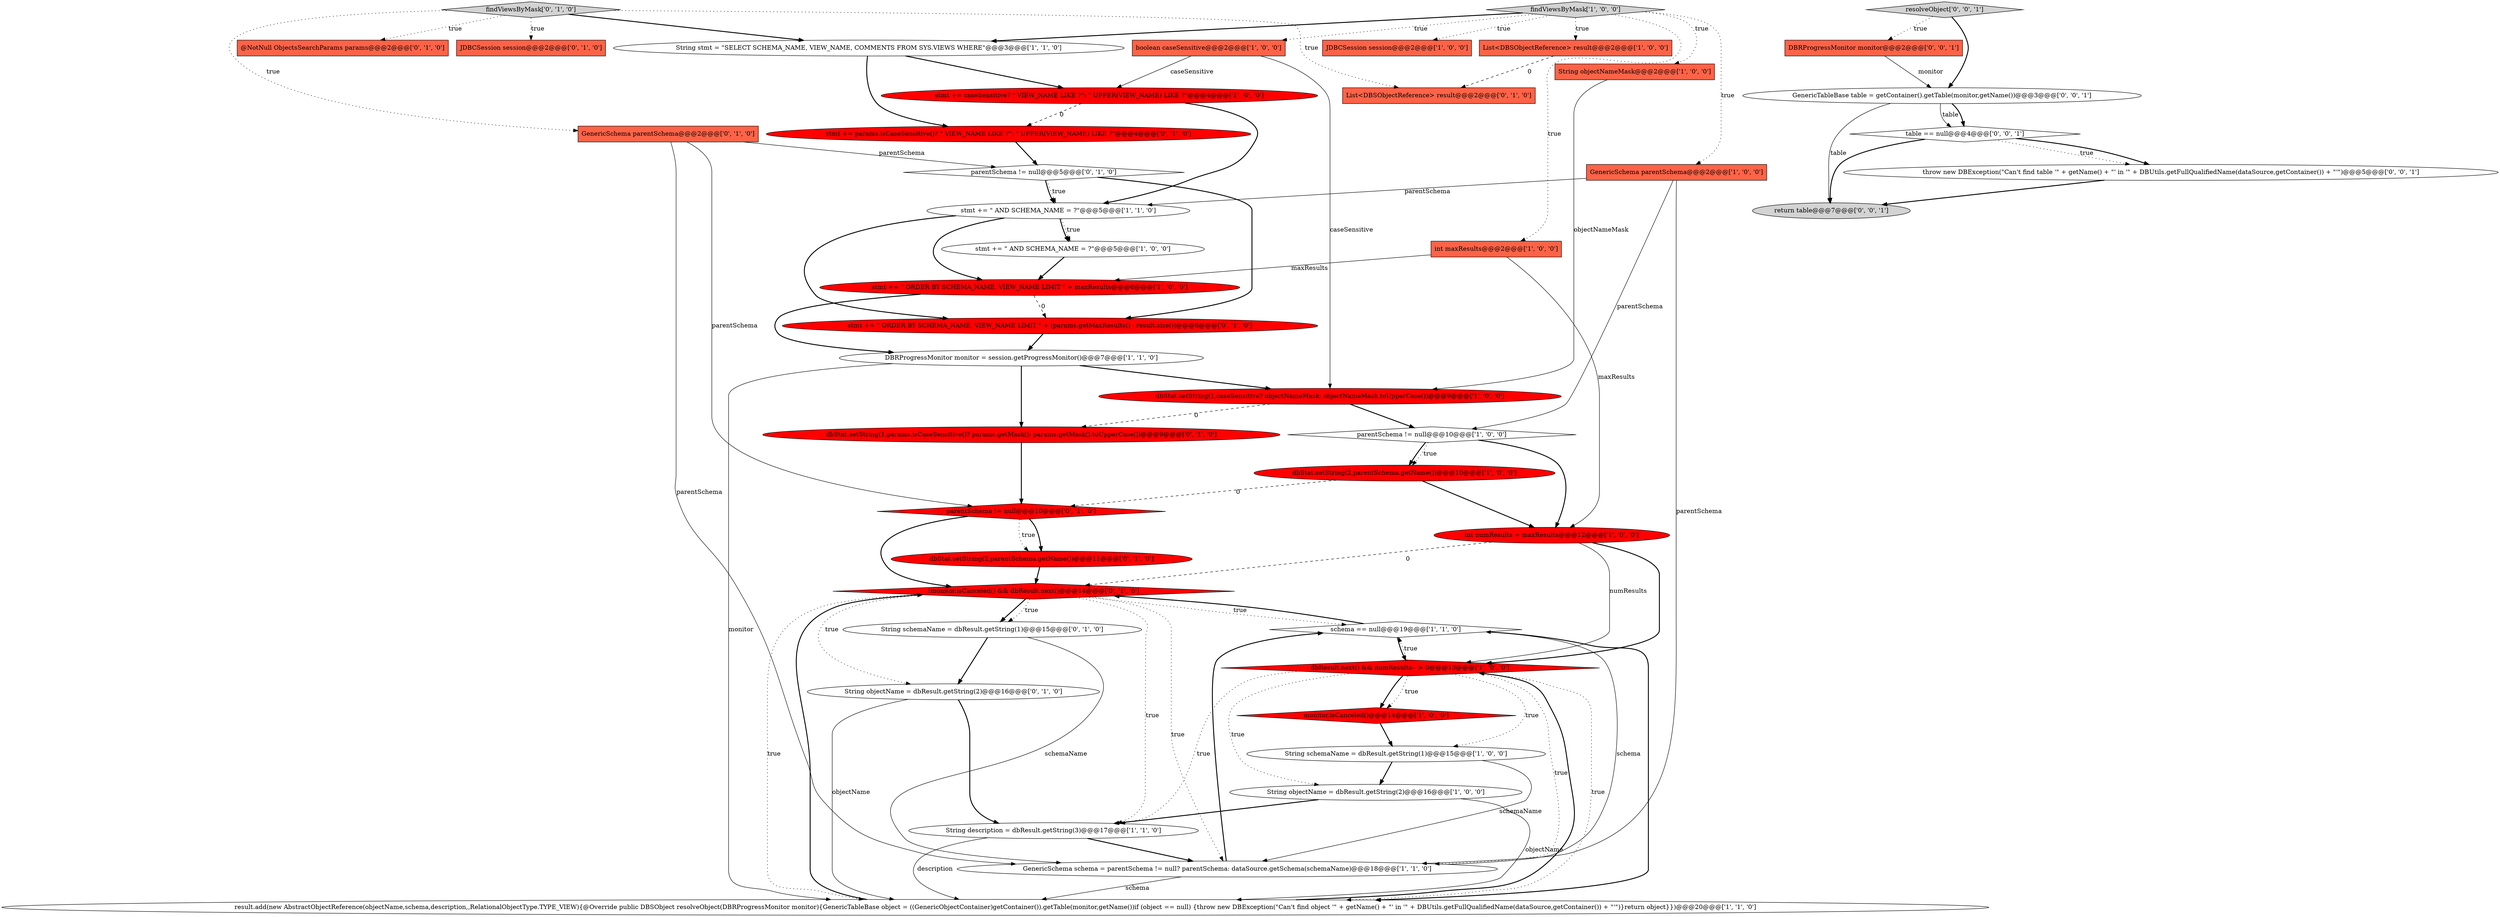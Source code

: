 digraph {
29 [style = filled, label = "dbStat.setString(2,parentSchema.getName())@@@11@@@['0', '1', '0']", fillcolor = red, shape = ellipse image = "AAA1AAABBB2BBB"];
6 [style = filled, label = "dbStat.setString(1,caseSensitive? objectNameMask: objectNameMask.toUpperCase())@@@9@@@['1', '0', '0']", fillcolor = red, shape = ellipse image = "AAA1AAABBB1BBB"];
35 [style = filled, label = "List<DBSObjectReference> result@@@2@@@['0', '1', '0']", fillcolor = tomato, shape = box image = "AAA1AAABBB2BBB"];
38 [style = filled, label = "stmt += params.isCaseSensitive()? \" VIEW_NAME LIKE ?\": \" UPPER(VIEW_NAME) LIKE ?\"@@@4@@@['0', '1', '0']", fillcolor = red, shape = ellipse image = "AAA1AAABBB2BBB"];
20 [style = filled, label = "List<DBSObjectReference> result@@@2@@@['1', '0', '0']", fillcolor = tomato, shape = box image = "AAA1AAABBB1BBB"];
5 [style = filled, label = "stmt += \" AND SCHEMA_NAME = ?\"@@@5@@@['1', '1', '0']", fillcolor = white, shape = ellipse image = "AAA0AAABBB1BBB"];
21 [style = filled, label = "dbResult.next() && numResults-- > 0@@@13@@@['1', '0', '0']", fillcolor = red, shape = diamond image = "AAA1AAABBB1BBB"];
11 [style = filled, label = "String objectNameMask@@@2@@@['1', '0', '0']", fillcolor = tomato, shape = box image = "AAA0AAABBB1BBB"];
9 [style = filled, label = "schema == null@@@19@@@['1', '1', '0']", fillcolor = white, shape = diamond image = "AAA0AAABBB1BBB"];
3 [style = filled, label = "DBRProgressMonitor monitor = session.getProgressMonitor()@@@7@@@['1', '1', '0']", fillcolor = white, shape = ellipse image = "AAA0AAABBB1BBB"];
14 [style = filled, label = "parentSchema != null@@@10@@@['1', '0', '0']", fillcolor = white, shape = diamond image = "AAA0AAABBB1BBB"];
2 [style = filled, label = "boolean caseSensitive@@@2@@@['1', '0', '0']", fillcolor = tomato, shape = box image = "AAA0AAABBB1BBB"];
34 [style = filled, label = "GenericSchema parentSchema@@@2@@@['0', '1', '0']", fillcolor = tomato, shape = box image = "AAA0AAABBB2BBB"];
41 [style = filled, label = "return table@@@7@@@['0', '0', '1']", fillcolor = lightgray, shape = ellipse image = "AAA0AAABBB3BBB"];
39 [style = filled, label = "table == null@@@4@@@['0', '0', '1']", fillcolor = white, shape = diamond image = "AAA0AAABBB3BBB"];
37 [style = filled, label = "dbStat.setString(1,params.isCaseSensitive()? params.getMask(): params.getMask().toUpperCase())@@@9@@@['0', '1', '0']", fillcolor = red, shape = ellipse image = "AAA1AAABBB2BBB"];
19 [style = filled, label = "int maxResults@@@2@@@['1', '0', '0']", fillcolor = tomato, shape = box image = "AAA0AAABBB1BBB"];
44 [style = filled, label = "DBRProgressMonitor monitor@@@2@@@['0', '0', '1']", fillcolor = tomato, shape = box image = "AAA0AAABBB3BBB"];
16 [style = filled, label = "GenericSchema parentSchema@@@2@@@['1', '0', '0']", fillcolor = tomato, shape = box image = "AAA0AAABBB1BBB"];
18 [style = filled, label = "stmt += \" ORDER BY SCHEMA_NAME, VIEW_NAME LIMIT \" + maxResults@@@6@@@['1', '0', '0']", fillcolor = red, shape = ellipse image = "AAA1AAABBB1BBB"];
24 [style = filled, label = "GenericSchema schema = parentSchema != null? parentSchema: dataSource.getSchema(schemaName)@@@18@@@['1', '1', '0']", fillcolor = white, shape = ellipse image = "AAA0AAABBB1BBB"];
13 [style = filled, label = "String stmt = \"SELECT SCHEMA_NAME, VIEW_NAME, COMMENTS FROM SYS.VIEWS WHERE\"@@@3@@@['1', '1', '0']", fillcolor = white, shape = ellipse image = "AAA0AAABBB1BBB"];
7 [style = filled, label = "int numResults = maxResults@@@12@@@['1', '0', '0']", fillcolor = red, shape = ellipse image = "AAA1AAABBB1BBB"];
31 [style = filled, label = "@NotNull ObjectsSearchParams params@@@2@@@['0', '1', '0']", fillcolor = tomato, shape = box image = "AAA0AAABBB2BBB"];
0 [style = filled, label = "String objectName = dbResult.getString(2)@@@16@@@['1', '0', '0']", fillcolor = white, shape = ellipse image = "AAA0AAABBB1BBB"];
1 [style = filled, label = "stmt += \" AND SCHEMA_NAME = ?\"@@@5@@@['1', '0', '0']", fillcolor = white, shape = ellipse image = "AAA0AAABBB1BBB"];
42 [style = filled, label = "resolveObject['0', '0', '1']", fillcolor = lightgray, shape = diamond image = "AAA0AAABBB3BBB"];
23 [style = filled, label = "String schemaName = dbResult.getString(1)@@@15@@@['1', '0', '0']", fillcolor = white, shape = ellipse image = "AAA0AAABBB1BBB"];
17 [style = filled, label = "dbStat.setString(2,parentSchema.getName())@@@10@@@['1', '0', '0']", fillcolor = red, shape = ellipse image = "AAA1AAABBB1BBB"];
32 [style = filled, label = "stmt += \" ORDER BY SCHEMA_NAME, VIEW_NAME LIMIT \" + (params.getMaxResults() - result.size())@@@6@@@['0', '1', '0']", fillcolor = red, shape = ellipse image = "AAA1AAABBB2BBB"];
36 [style = filled, label = "!monitor.isCanceled() && dbResult.next()@@@14@@@['0', '1', '0']", fillcolor = red, shape = diamond image = "AAA1AAABBB2BBB"];
12 [style = filled, label = "stmt += caseSensitive? \" VIEW_NAME LIKE ?\": \" UPPER(VIEW_NAME) LIKE ?\"@@@4@@@['1', '0', '0']", fillcolor = red, shape = ellipse image = "AAA1AAABBB1BBB"];
4 [style = filled, label = "result.add(new AbstractObjectReference(objectName,schema,description,,RelationalObjectType.TYPE_VIEW){@Override public DBSObject resolveObject(DBRProgressMonitor monitor){GenericTableBase object = ((GenericObjectContainer)getContainer()).getTable(monitor,getName())if (object == null) {throw new DBException(\"Can't find object '\" + getName() + \"' in '\" + DBUtils.getFullQualifiedName(dataSource,getContainer()) + \"'\")}return object}})@@@20@@@['1', '1', '0']", fillcolor = white, shape = ellipse image = "AAA0AAABBB1BBB"];
33 [style = filled, label = "String schemaName = dbResult.getString(1)@@@15@@@['0', '1', '0']", fillcolor = white, shape = ellipse image = "AAA0AAABBB2BBB"];
10 [style = filled, label = "monitor.isCanceled()@@@14@@@['1', '0', '0']", fillcolor = red, shape = diamond image = "AAA1AAABBB1BBB"];
27 [style = filled, label = "JDBCSession session@@@2@@@['0', '1', '0']", fillcolor = tomato, shape = box image = "AAA0AAABBB2BBB"];
22 [style = filled, label = "findViewsByMask['1', '0', '0']", fillcolor = lightgray, shape = diamond image = "AAA0AAABBB1BBB"];
26 [style = filled, label = "parentSchema != null@@@5@@@['0', '1', '0']", fillcolor = white, shape = diamond image = "AAA0AAABBB2BBB"];
28 [style = filled, label = "parentSchema != null@@@10@@@['0', '1', '0']", fillcolor = red, shape = diamond image = "AAA1AAABBB2BBB"];
30 [style = filled, label = "String objectName = dbResult.getString(2)@@@16@@@['0', '1', '0']", fillcolor = white, shape = ellipse image = "AAA0AAABBB2BBB"];
8 [style = filled, label = "JDBCSession session@@@2@@@['1', '0', '0']", fillcolor = tomato, shape = box image = "AAA0AAABBB1BBB"];
15 [style = filled, label = "String description = dbResult.getString(3)@@@17@@@['1', '1', '0']", fillcolor = white, shape = ellipse image = "AAA0AAABBB1BBB"];
40 [style = filled, label = "throw new DBException(\"Can't find table '\" + getName() + \"' in '\" + DBUtils.getFullQualifiedName(dataSource,getContainer()) + \"'\")@@@5@@@['0', '0', '1']", fillcolor = white, shape = ellipse image = "AAA0AAABBB3BBB"];
25 [style = filled, label = "findViewsByMask['0', '1', '0']", fillcolor = lightgray, shape = diamond image = "AAA0AAABBB2BBB"];
43 [style = filled, label = "GenericTableBase table = getContainer().getTable(monitor,getName())@@@3@@@['0', '0', '1']", fillcolor = white, shape = ellipse image = "AAA0AAABBB3BBB"];
23->24 [style = solid, label="schemaName"];
12->38 [style = dashed, label="0"];
21->10 [style = bold, label=""];
18->3 [style = bold, label=""];
37->28 [style = bold, label=""];
43->39 [style = solid, label="table"];
12->5 [style = bold, label=""];
21->15 [style = dotted, label="true"];
5->1 [style = dotted, label="true"];
25->35 [style = dotted, label="true"];
16->24 [style = solid, label="parentSchema"];
14->17 [style = bold, label=""];
36->33 [style = bold, label=""];
0->15 [style = bold, label=""];
14->7 [style = bold, label=""];
34->28 [style = solid, label="parentSchema"];
17->28 [style = dashed, label="0"];
20->35 [style = dashed, label="0"];
15->4 [style = solid, label="description"];
43->41 [style = solid, label="table"];
21->24 [style = dotted, label="true"];
21->23 [style = dotted, label="true"];
22->16 [style = dotted, label="true"];
9->21 [style = bold, label=""];
38->26 [style = bold, label=""];
4->36 [style = bold, label=""];
32->3 [style = bold, label=""];
36->24 [style = dotted, label="true"];
22->13 [style = bold, label=""];
18->32 [style = dashed, label="0"];
29->36 [style = bold, label=""];
22->19 [style = dotted, label="true"];
26->32 [style = bold, label=""];
28->36 [style = bold, label=""];
16->14 [style = solid, label="parentSchema"];
21->0 [style = dotted, label="true"];
4->21 [style = bold, label=""];
6->37 [style = dashed, label="0"];
2->12 [style = solid, label="caseSensitive"];
28->29 [style = dotted, label="true"];
5->1 [style = bold, label=""];
13->12 [style = bold, label=""];
21->9 [style = dotted, label="true"];
22->20 [style = dotted, label="true"];
24->4 [style = solid, label="schema"];
19->18 [style = solid, label="maxResults"];
33->30 [style = bold, label=""];
7->21 [style = solid, label="numResults"];
39->40 [style = dotted, label="true"];
3->4 [style = solid, label="monitor"];
39->41 [style = bold, label=""];
30->15 [style = bold, label=""];
28->29 [style = bold, label=""];
3->37 [style = bold, label=""];
42->44 [style = dotted, label="true"];
2->6 [style = solid, label="caseSensitive"];
36->15 [style = dotted, label="true"];
25->31 [style = dotted, label="true"];
3->6 [style = bold, label=""];
5->18 [style = bold, label=""];
21->10 [style = dotted, label="true"];
23->0 [style = bold, label=""];
34->24 [style = solid, label="parentSchema"];
5->32 [style = bold, label=""];
14->17 [style = dotted, label="true"];
10->23 [style = bold, label=""];
39->40 [style = bold, label=""];
0->4 [style = solid, label="objectName"];
16->5 [style = solid, label="parentSchema"];
43->39 [style = bold, label=""];
36->30 [style = dotted, label="true"];
24->9 [style = bold, label=""];
9->36 [style = bold, label=""];
36->33 [style = dotted, label="true"];
42->43 [style = bold, label=""];
25->13 [style = bold, label=""];
26->5 [style = bold, label=""];
25->34 [style = dotted, label="true"];
34->26 [style = solid, label="parentSchema"];
9->4 [style = bold, label=""];
33->24 [style = solid, label="schemaName"];
22->11 [style = dotted, label="true"];
1->18 [style = bold, label=""];
36->4 [style = dotted, label="true"];
21->4 [style = dotted, label="true"];
30->4 [style = solid, label="objectName"];
22->2 [style = dotted, label="true"];
6->14 [style = bold, label=""];
17->7 [style = bold, label=""];
22->8 [style = dotted, label="true"];
11->6 [style = solid, label="objectNameMask"];
15->24 [style = bold, label=""];
40->41 [style = bold, label=""];
24->9 [style = solid, label="schema"];
7->21 [style = bold, label=""];
13->38 [style = bold, label=""];
44->43 [style = solid, label="monitor"];
25->27 [style = dotted, label="true"];
26->5 [style = dotted, label="true"];
7->36 [style = dashed, label="0"];
36->9 [style = dotted, label="true"];
19->7 [style = solid, label="maxResults"];
}

